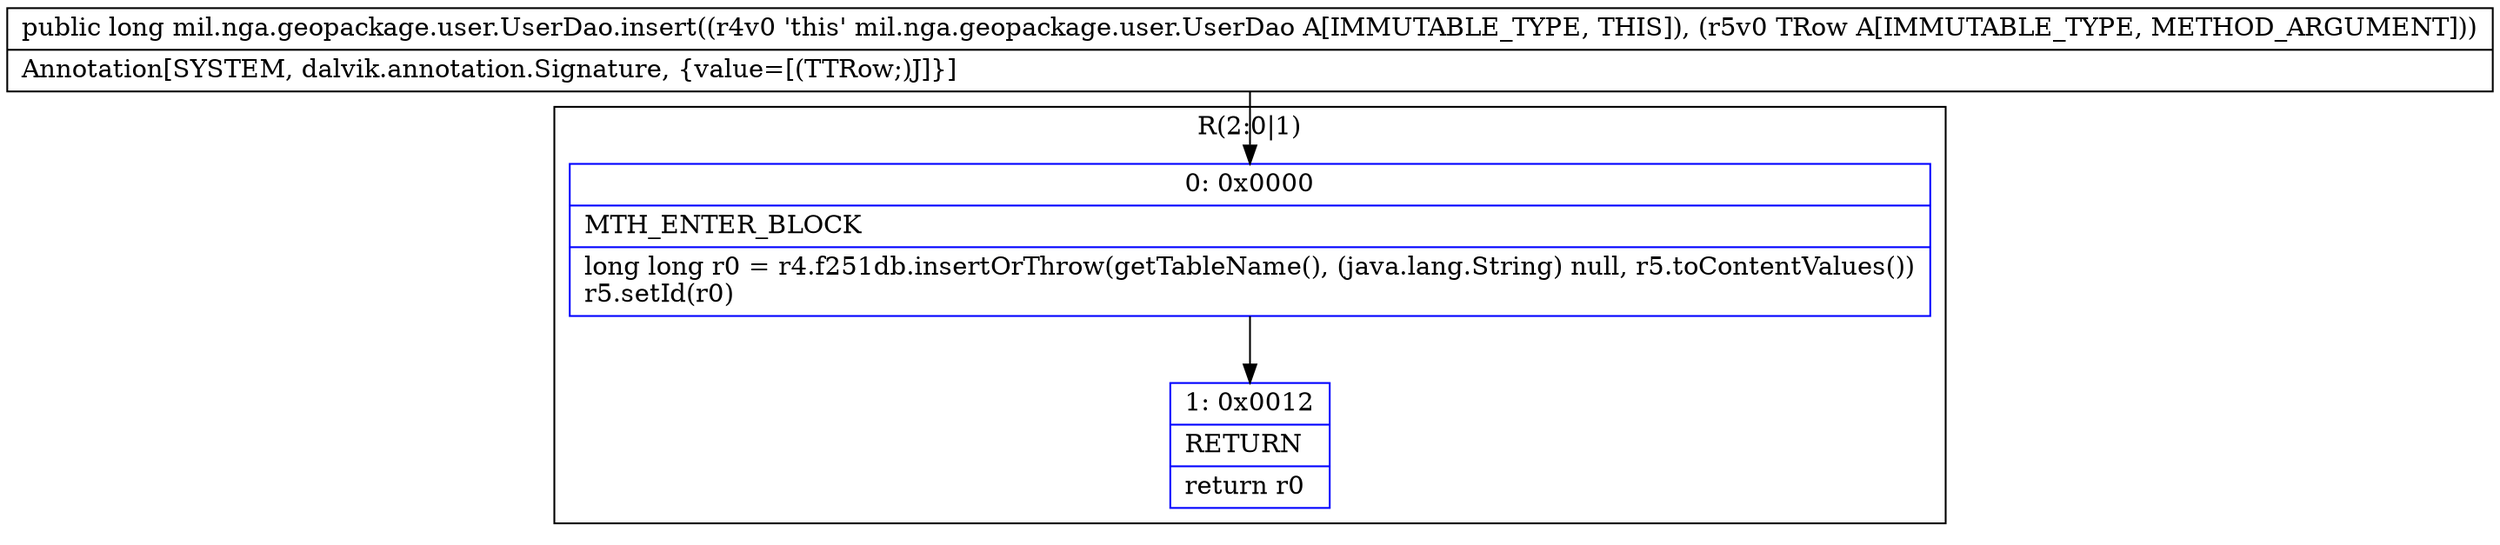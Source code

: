 digraph "CFG formil.nga.geopackage.user.UserDao.insert(Lmil\/nga\/geopackage\/user\/UserRow;)J" {
subgraph cluster_Region_757065299 {
label = "R(2:0|1)";
node [shape=record,color=blue];
Node_0 [shape=record,label="{0\:\ 0x0000|MTH_ENTER_BLOCK\l|long long r0 = r4.f251db.insertOrThrow(getTableName(), (java.lang.String) null, r5.toContentValues())\lr5.setId(r0)\l}"];
Node_1 [shape=record,label="{1\:\ 0x0012|RETURN\l|return r0\l}"];
}
MethodNode[shape=record,label="{public long mil.nga.geopackage.user.UserDao.insert((r4v0 'this' mil.nga.geopackage.user.UserDao A[IMMUTABLE_TYPE, THIS]), (r5v0 TRow A[IMMUTABLE_TYPE, METHOD_ARGUMENT]))  | Annotation[SYSTEM, dalvik.annotation.Signature, \{value=[(TTRow;)J]\}]\l}"];
MethodNode -> Node_0;
Node_0 -> Node_1;
}

